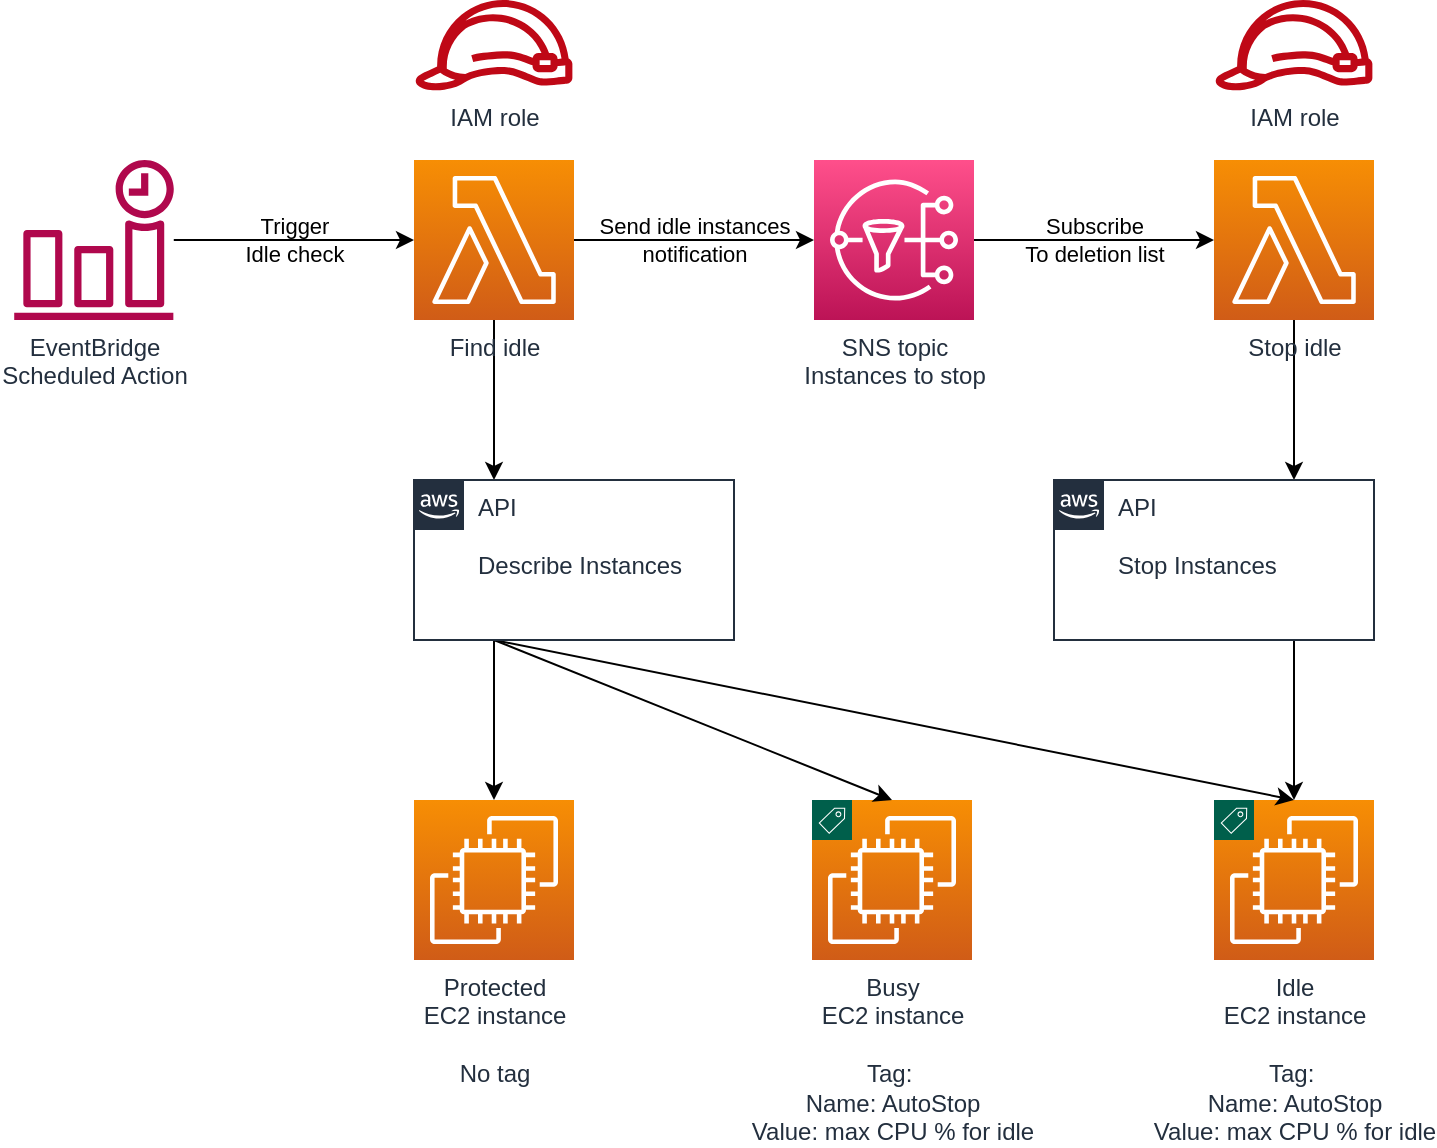 <mxfile version="20.3.0" type="device"><diagram id="khIuu2cj1I0s_Z33ZdJk" name="Page-1"><mxGraphModel dx="946" dy="616" grid="1" gridSize="10" guides="1" tooltips="1" connect="1" arrows="1" fold="1" page="1" pageScale="1" pageWidth="850" pageHeight="1100" math="0" shadow="0"><root><mxCell id="0"/><mxCell id="1" parent="0"/><mxCell id="BR_5BXxb29YIQycF9pNw-11" value="Send idle instances&lt;br&gt;notification" style="edgeStyle=orthogonalEdgeStyle;rounded=0;orthogonalLoop=1;jettySize=auto;html=1;labelBackgroundColor=none;" edge="1" parent="1" source="BR_5BXxb29YIQycF9pNw-1" target="BR_5BXxb29YIQycF9pNw-10"><mxGeometry relative="1" as="geometry"/></mxCell><mxCell id="BR_5BXxb29YIQycF9pNw-19" style="edgeStyle=orthogonalEdgeStyle;rounded=0;orthogonalLoop=1;jettySize=auto;html=1;entryX=0.25;entryY=0;entryDx=0;entryDy=0;labelBackgroundColor=none;" edge="1" parent="1" source="BR_5BXxb29YIQycF9pNw-1" target="BR_5BXxb29YIQycF9pNw-17"><mxGeometry relative="1" as="geometry"/></mxCell><mxCell id="BR_5BXxb29YIQycF9pNw-1" value="Find idle" style="sketch=0;points=[[0,0,0],[0.25,0,0],[0.5,0,0],[0.75,0,0],[1,0,0],[0,1,0],[0.25,1,0],[0.5,1,0],[0.75,1,0],[1,1,0],[0,0.25,0],[0,0.5,0],[0,0.75,0],[1,0.25,0],[1,0.5,0],[1,0.75,0]];outlineConnect=0;fontColor=#232F3E;gradientColor=#F78E04;gradientDirection=north;fillColor=#D05C17;strokeColor=#ffffff;dashed=0;verticalLabelPosition=bottom;verticalAlign=top;align=center;html=1;fontSize=12;fontStyle=0;aspect=fixed;shape=mxgraph.aws4.resourceIcon;resIcon=mxgraph.aws4.lambda;" vertex="1" parent="1"><mxGeometry x="240" y="320" width="80" height="80" as="geometry"/></mxCell><mxCell id="BR_5BXxb29YIQycF9pNw-23" style="edgeStyle=none;rounded=0;orthogonalLoop=1;jettySize=auto;html=1;entryX=0.75;entryY=0;entryDx=0;entryDy=0;labelBackgroundColor=none;" edge="1" parent="1" source="BR_5BXxb29YIQycF9pNw-2" target="BR_5BXxb29YIQycF9pNw-18"><mxGeometry relative="1" as="geometry"/></mxCell><mxCell id="BR_5BXxb29YIQycF9pNw-2" value="Stop idle" style="sketch=0;points=[[0,0,0],[0.25,0,0],[0.5,0,0],[0.75,0,0],[1,0,0],[0,1,0],[0.25,1,0],[0.5,1,0],[0.75,1,0],[1,1,0],[0,0.25,0],[0,0.5,0],[0,0.75,0],[1,0.25,0],[1,0.5,0],[1,0.75,0]];outlineConnect=0;fontColor=#232F3E;gradientColor=#F78E04;gradientDirection=north;fillColor=#D05C17;strokeColor=#ffffff;dashed=0;verticalLabelPosition=bottom;verticalAlign=top;align=center;html=1;fontSize=12;fontStyle=0;aspect=fixed;shape=mxgraph.aws4.resourceIcon;resIcon=mxgraph.aws4.lambda;" vertex="1" parent="1"><mxGeometry x="640" y="320" width="80" height="80" as="geometry"/></mxCell><mxCell id="BR_5BXxb29YIQycF9pNw-5" value="" style="group" vertex="1" connectable="0" parent="1"><mxGeometry x="640" y="640" width="80" height="80" as="geometry"/></mxCell><mxCell id="BR_5BXxb29YIQycF9pNw-4" value="Idle&lt;br&gt;EC2 instance&lt;br&gt;&lt;br&gt;Tag:&amp;nbsp;&lt;br&gt;Name: AutoStop&lt;br&gt;Value: max CPU % for idle" style="sketch=0;points=[[0,0,0],[0.25,0,0],[0.5,0,0],[0.75,0,0],[1,0,0],[0,1,0],[0.25,1,0],[0.5,1,0],[0.75,1,0],[1,1,0],[0,0.25,0],[0,0.5,0],[0,0.75,0],[1,0.25,0],[1,0.5,0],[1,0.75,0]];outlineConnect=0;fontColor=#232F3E;gradientColor=#F78E04;gradientDirection=north;fillColor=#D05C17;strokeColor=#ffffff;dashed=0;verticalLabelPosition=bottom;verticalAlign=top;align=center;html=1;fontSize=12;fontStyle=0;aspect=fixed;shape=mxgraph.aws4.resourceIcon;resIcon=mxgraph.aws4.ec2;" vertex="1" parent="BR_5BXxb29YIQycF9pNw-5"><mxGeometry width="80" height="80" as="geometry"/></mxCell><mxCell id="BR_5BXxb29YIQycF9pNw-3" value="" style="sketch=0;pointerEvents=1;shadow=0;dashed=0;html=1;strokeColor=none;fillColor=#005F4B;labelPosition=center;verticalLabelPosition=bottom;verticalAlign=top;align=center;outlineConnect=0;shape=mxgraph.veeam2.tag;" vertex="1" parent="BR_5BXxb29YIQycF9pNw-5"><mxGeometry width="20" height="20" as="geometry"/></mxCell><mxCell id="BR_5BXxb29YIQycF9pNw-6" value="" style="group" vertex="1" connectable="0" parent="1"><mxGeometry x="439" y="640" width="80" height="80" as="geometry"/></mxCell><mxCell id="BR_5BXxb29YIQycF9pNw-7" value="Busy&lt;br&gt;EC2 instance&lt;br&gt;&lt;br&gt;Tag:&amp;nbsp;&lt;br&gt;Name: AutoStop&lt;br&gt;Value: max CPU % for idle" style="sketch=0;points=[[0,0,0],[0.25,0,0],[0.5,0,0],[0.75,0,0],[1,0,0],[0,1,0],[0.25,1,0],[0.5,1,0],[0.75,1,0],[1,1,0],[0,0.25,0],[0,0.5,0],[0,0.75,0],[1,0.25,0],[1,0.5,0],[1,0.75,0]];outlineConnect=0;fontColor=#232F3E;gradientColor=#F78E04;gradientDirection=north;fillColor=#D05C17;strokeColor=#ffffff;dashed=0;verticalLabelPosition=bottom;verticalAlign=top;align=center;html=1;fontSize=12;fontStyle=0;aspect=fixed;shape=mxgraph.aws4.resourceIcon;resIcon=mxgraph.aws4.ec2;" vertex="1" parent="BR_5BXxb29YIQycF9pNw-6"><mxGeometry width="80" height="80" as="geometry"/></mxCell><mxCell id="BR_5BXxb29YIQycF9pNw-8" value="" style="sketch=0;pointerEvents=1;shadow=0;dashed=0;html=1;strokeColor=none;fillColor=#005F4B;labelPosition=center;verticalLabelPosition=bottom;verticalAlign=top;align=center;outlineConnect=0;shape=mxgraph.veeam2.tag;" vertex="1" parent="BR_5BXxb29YIQycF9pNw-6"><mxGeometry width="20" height="20" as="geometry"/></mxCell><mxCell id="BR_5BXxb29YIQycF9pNw-9" value="Protected&lt;br&gt;EC2 instance&lt;br&gt;&lt;br&gt;No tag" style="sketch=0;points=[[0,0,0],[0.25,0,0],[0.5,0,0],[0.75,0,0],[1,0,0],[0,1,0],[0.25,1,0],[0.5,1,0],[0.75,1,0],[1,1,0],[0,0.25,0],[0,0.5,0],[0,0.75,0],[1,0.25,0],[1,0.5,0],[1,0.75,0]];outlineConnect=0;fontColor=#232F3E;gradientColor=#F78E04;gradientDirection=north;fillColor=#D05C17;strokeColor=#ffffff;dashed=0;verticalLabelPosition=bottom;verticalAlign=top;align=center;html=1;fontSize=12;fontStyle=0;aspect=fixed;shape=mxgraph.aws4.resourceIcon;resIcon=mxgraph.aws4.ec2;" vertex="1" parent="1"><mxGeometry x="240" y="640" width="80" height="80" as="geometry"/></mxCell><mxCell id="BR_5BXxb29YIQycF9pNw-12" value="Subscribe&lt;br&gt;To deletion list" style="edgeStyle=orthogonalEdgeStyle;rounded=0;orthogonalLoop=1;jettySize=auto;html=1;entryX=0;entryY=0.5;entryDx=0;entryDy=0;entryPerimeter=0;labelBackgroundColor=none;" edge="1" parent="1" source="BR_5BXxb29YIQycF9pNw-10" target="BR_5BXxb29YIQycF9pNw-2"><mxGeometry relative="1" as="geometry"/></mxCell><mxCell id="BR_5BXxb29YIQycF9pNw-10" value="SNS topic&lt;br&gt;Instances to stop" style="sketch=0;points=[[0,0,0],[0.25,0,0],[0.5,0,0],[0.75,0,0],[1,0,0],[0,1,0],[0.25,1,0],[0.5,1,0],[0.75,1,0],[1,1,0],[0,0.25,0],[0,0.5,0],[0,0.75,0],[1,0.25,0],[1,0.5,0],[1,0.75,0]];outlineConnect=0;fontColor=#232F3E;gradientColor=#FF4F8B;gradientDirection=north;fillColor=#BC1356;strokeColor=#ffffff;dashed=0;verticalLabelPosition=bottom;verticalAlign=top;align=center;html=1;fontSize=12;fontStyle=0;aspect=fixed;shape=mxgraph.aws4.resourceIcon;resIcon=mxgraph.aws4.sns;" vertex="1" parent="1"><mxGeometry x="440" y="320" width="80" height="80" as="geometry"/></mxCell><mxCell id="BR_5BXxb29YIQycF9pNw-15" value="Trigger&lt;br&gt;Idle check" style="edgeStyle=orthogonalEdgeStyle;rounded=0;orthogonalLoop=1;jettySize=auto;html=1;entryX=0;entryY=0.5;entryDx=0;entryDy=0;entryPerimeter=0;labelBackgroundColor=none;" edge="1" parent="1" source="BR_5BXxb29YIQycF9pNw-14" target="BR_5BXxb29YIQycF9pNw-1"><mxGeometry relative="1" as="geometry"/></mxCell><mxCell id="BR_5BXxb29YIQycF9pNw-14" value="EventBridge&lt;br&gt;Scheduled Action" style="sketch=0;outlineConnect=0;fontColor=#232F3E;gradientColor=none;fillColor=#B0084D;strokeColor=none;dashed=0;verticalLabelPosition=bottom;verticalAlign=top;align=center;html=1;fontSize=12;fontStyle=0;aspect=fixed;pointerEvents=1;shape=mxgraph.aws4.event_time_based;" vertex="1" parent="1"><mxGeometry x="40" y="320" width="80" height="80" as="geometry"/></mxCell><mxCell id="BR_5BXxb29YIQycF9pNw-20" style="rounded=0;orthogonalLoop=1;jettySize=auto;html=1;exitX=0.25;exitY=1;exitDx=0;exitDy=0;entryX=0.5;entryY=0;entryDx=0;entryDy=0;entryPerimeter=0;labelBackgroundColor=none;" edge="1" parent="1" source="BR_5BXxb29YIQycF9pNw-17" target="BR_5BXxb29YIQycF9pNw-4"><mxGeometry relative="1" as="geometry"/></mxCell><mxCell id="BR_5BXxb29YIQycF9pNw-21" style="rounded=0;orthogonalLoop=1;jettySize=auto;html=1;exitX=0.25;exitY=1;exitDx=0;exitDy=0;entryX=0.5;entryY=0;entryDx=0;entryDy=0;entryPerimeter=0;labelBackgroundColor=none;" edge="1" parent="1" source="BR_5BXxb29YIQycF9pNw-17" target="BR_5BXxb29YIQycF9pNw-7"><mxGeometry relative="1" as="geometry"/></mxCell><mxCell id="BR_5BXxb29YIQycF9pNw-22" style="edgeStyle=none;rounded=0;orthogonalLoop=1;jettySize=auto;html=1;entryX=0.5;entryY=0;entryDx=0;entryDy=0;entryPerimeter=0;labelBackgroundColor=none;exitX=0.25;exitY=1;exitDx=0;exitDy=0;" edge="1" parent="1" source="BR_5BXxb29YIQycF9pNw-17" target="BR_5BXxb29YIQycF9pNw-9"><mxGeometry relative="1" as="geometry"/></mxCell><mxCell id="BR_5BXxb29YIQycF9pNw-17" value="API&lt;br&gt;&lt;br&gt;Describe Instances" style="points=[[0,0],[0.25,0],[0.5,0],[0.75,0],[1,0],[1,0.25],[1,0.5],[1,0.75],[1,1],[0.75,1],[0.5,1],[0.25,1],[0,1],[0,0.75],[0,0.5],[0,0.25]];outlineConnect=0;gradientColor=none;html=1;whiteSpace=wrap;fontSize=12;fontStyle=0;container=1;pointerEvents=0;collapsible=0;recursiveResize=0;shape=mxgraph.aws4.group;grIcon=mxgraph.aws4.group_aws_cloud_alt;strokeColor=#232F3E;fillColor=none;verticalAlign=top;align=left;spacingLeft=30;fontColor=#232F3E;dashed=0;" vertex="1" parent="1"><mxGeometry x="240" y="480" width="160" height="80" as="geometry"/></mxCell><mxCell id="BR_5BXxb29YIQycF9pNw-24" style="edgeStyle=none;rounded=0;orthogonalLoop=1;jettySize=auto;html=1;exitX=0.75;exitY=1;exitDx=0;exitDy=0;labelBackgroundColor=none;" edge="1" parent="1" source="BR_5BXxb29YIQycF9pNw-18" target="BR_5BXxb29YIQycF9pNw-4"><mxGeometry relative="1" as="geometry"/></mxCell><mxCell id="BR_5BXxb29YIQycF9pNw-18" value="API&lt;br&gt;&lt;br&gt;Stop Instances" style="points=[[0,0],[0.25,0],[0.5,0],[0.75,0],[1,0],[1,0.25],[1,0.5],[1,0.75],[1,1],[0.75,1],[0.5,1],[0.25,1],[0,1],[0,0.75],[0,0.5],[0,0.25]];outlineConnect=0;gradientColor=none;html=1;whiteSpace=wrap;fontSize=12;fontStyle=0;container=1;pointerEvents=0;collapsible=0;recursiveResize=0;shape=mxgraph.aws4.group;grIcon=mxgraph.aws4.group_aws_cloud_alt;strokeColor=#232F3E;fillColor=none;verticalAlign=top;align=left;spacingLeft=30;fontColor=#232F3E;dashed=0;" vertex="1" parent="1"><mxGeometry x="560" y="480" width="160" height="80" as="geometry"/></mxCell><mxCell id="BR_5BXxb29YIQycF9pNw-27" value="IAM role" style="sketch=0;outlineConnect=0;fontColor=#232F3E;gradientColor=none;fillColor=#BF0816;strokeColor=none;dashed=0;verticalLabelPosition=bottom;verticalAlign=top;align=center;html=1;fontSize=12;fontStyle=0;aspect=fixed;pointerEvents=1;shape=mxgraph.aws4.role;" vertex="1" parent="1"><mxGeometry x="240" y="240" width="80" height="45.13" as="geometry"/></mxCell><mxCell id="BR_5BXxb29YIQycF9pNw-28" value="IAM role" style="sketch=0;outlineConnect=0;fontColor=#232F3E;gradientColor=none;fillColor=#BF0816;strokeColor=none;dashed=0;verticalLabelPosition=bottom;verticalAlign=top;align=center;html=1;fontSize=12;fontStyle=0;aspect=fixed;pointerEvents=1;shape=mxgraph.aws4.role;" vertex="1" parent="1"><mxGeometry x="640" y="240" width="80" height="45.13" as="geometry"/></mxCell></root></mxGraphModel></diagram></mxfile>